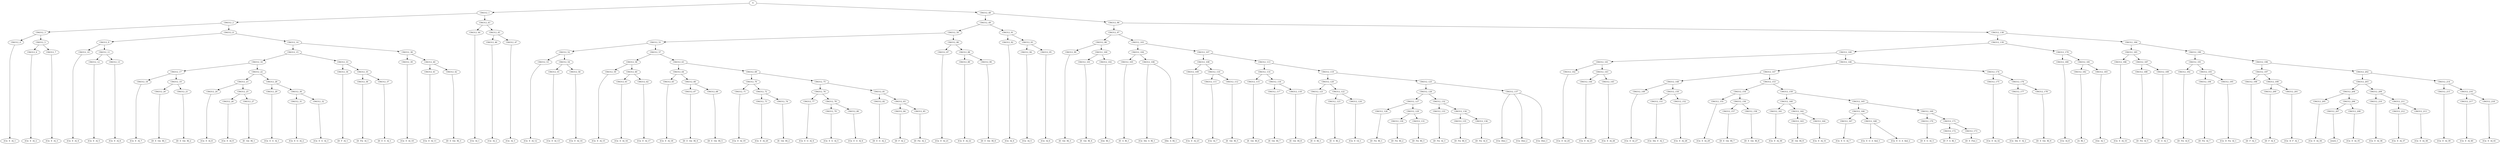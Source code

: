 digraph sample{
"S" -> "C84312_1";
"C84312_1" -> "C84312_2";
"C84312_2" -> "C84312_3";
"C84312_3" -> "C84312_4";
"C84312_4" -> "[Cis  E  A]_1";
"C84312_3" -> "C84312_5";
"C84312_5" -> "C84312_6";
"C84312_6" -> "[Cis  E  A]_2";
"C84312_5" -> "C84312_7";
"C84312_7" -> "[Cis  E  A]_3";
"C84312_2" -> "C84312_8";
"C84312_8" -> "C84312_9";
"C84312_9" -> "C84312_10";
"C84312_10" -> "[Cis  E  A]_4";
"C84312_9" -> "C84312_11";
"C84312_11" -> "C84312_12";
"C84312_12" -> "[Cis  E  A]_5";
"C84312_11" -> "C84312_13";
"C84312_13" -> "[Cis  E  A]_6";
"C84312_8" -> "C84312_14";
"C84312_14" -> "C84312_15";
"C84312_15" -> "C84312_16";
"C84312_16" -> "C84312_17";
"C84312_17" -> "C84312_18";
"C84312_18" -> "[Cis  E  A]_7";
"C84312_17" -> "C84312_19";
"C84312_19" -> "C84312_20";
"C84312_20" -> "[D  E  Gis  B]_1";
"C84312_19" -> "C84312_21";
"C84312_21" -> "[D  E  Gis  B]_2";
"C84312_16" -> "C84312_22";
"C84312_22" -> "C84312_23";
"C84312_23" -> "C84312_24";
"C84312_24" -> "[Cis  E  A]_8";
"C84312_23" -> "C84312_25";
"C84312_25" -> "C84312_26";
"C84312_26" -> "[Cis  E  A]_9";
"C84312_25" -> "C84312_27";
"C84312_27" -> "[E  Gis  B]_1";
"C84312_22" -> "C84312_28";
"C84312_28" -> "C84312_29";
"C84312_29" -> "[Cis  E  G  A]_1";
"C84312_28" -> "C84312_30";
"C84312_30" -> "C84312_31";
"C84312_31" -> "[Cis  E  G  A]_2";
"C84312_30" -> "C84312_32";
"C84312_32" -> "[Cis  E  G  A]_3";
"C84312_15" -> "C84312_33";
"C84312_33" -> "C84312_34";
"C84312_34" -> "[D  F  A]_1";
"C84312_33" -> "C84312_35";
"C84312_35" -> "C84312_36";
"C84312_36" -> "[D  Fis  A]_1";
"C84312_35" -> "C84312_37";
"C84312_37" -> "[D  E  G  A]_1";
"C84312_14" -> "C84312_38";
"C84312_38" -> "C84312_39";
"C84312_39" -> "[Cis  E  A]_10";
"C84312_38" -> "C84312_40";
"C84312_40" -> "C84312_41";
"C84312_41" -> "[Cis  E  A]_11";
"C84312_40" -> "C84312_42";
"C84312_42" -> "[D  E  Gis  B]_3";
"C84312_1" -> "C84312_43";
"C84312_43" -> "C84312_44";
"C84312_44" -> "[Cis  A]_1";
"C84312_43" -> "C84312_45";
"C84312_45" -> "C84312_46";
"C84312_46" -> "[Cis  A]_2";
"C84312_45" -> "C84312_47";
"C84312_47" -> "[Cis  A]_3";
"S" -> "C84312_48";
"C84312_48" -> "C84312_49";
"C84312_49" -> "C84312_50";
"C84312_50" -> "C84312_51";
"C84312_51" -> "C84312_52";
"C84312_52" -> "C84312_53";
"C84312_53" -> "[Cis  E  A]_12";
"C84312_52" -> "C84312_54";
"C84312_54" -> "C84312_55";
"C84312_55" -> "[Cis  E  A]_13";
"C84312_54" -> "C84312_56";
"C84312_56" -> "[Cis  E  A]_14";
"C84312_51" -> "C84312_57";
"C84312_57" -> "C84312_58";
"C84312_58" -> "C84312_59";
"C84312_59" -> "[Cis  E  A]_15";
"C84312_58" -> "C84312_60";
"C84312_60" -> "C84312_61";
"C84312_61" -> "[Cis  E  A]_16";
"C84312_60" -> "C84312_62";
"C84312_62" -> "[Cis  E  A]_17";
"C84312_57" -> "C84312_63";
"C84312_63" -> "C84312_64";
"C84312_64" -> "C84312_65";
"C84312_65" -> "[Cis  E  A]_18";
"C84312_64" -> "C84312_66";
"C84312_66" -> "C84312_67";
"C84312_67" -> "[D  E  Gis  B]_4";
"C84312_66" -> "C84312_68";
"C84312_68" -> "[D  E  Gis  B]_5";
"C84312_63" -> "C84312_69";
"C84312_69" -> "C84312_70";
"C84312_70" -> "C84312_71";
"C84312_71" -> "[Cis  E  A]_19";
"C84312_70" -> "C84312_72";
"C84312_72" -> "C84312_73";
"C84312_73" -> "[Cis  E  A]_20";
"C84312_72" -> "C84312_74";
"C84312_74" -> "[E  Gis  B]_2";
"C84312_69" -> "C84312_75";
"C84312_75" -> "C84312_76";
"C84312_76" -> "C84312_77";
"C84312_77" -> "[Cis  E  G  A]_4";
"C84312_76" -> "C84312_78";
"C84312_78" -> "C84312_79";
"C84312_79" -> "[Cis  E  G  A]_5";
"C84312_78" -> "C84312_80";
"C84312_80" -> "[Cis  E  G  A]_6";
"C84312_75" -> "C84312_81";
"C84312_81" -> "C84312_82";
"C84312_82" -> "[D  E  G  A]_2";
"C84312_81" -> "C84312_83";
"C84312_83" -> "C84312_84";
"C84312_84" -> "[D  F  A]_2";
"C84312_83" -> "C84312_85";
"C84312_85" -> "[D  Fis  A]_2";
"C84312_50" -> "C84312_86";
"C84312_86" -> "C84312_87";
"C84312_87" -> "[Cis  E  A]_21";
"C84312_86" -> "C84312_88";
"C84312_88" -> "C84312_89";
"C84312_89" -> "[Cis  E  A]_22";
"C84312_88" -> "C84312_90";
"C84312_90" -> "[D  E  Gis  B]_6";
"C84312_49" -> "C84312_91";
"C84312_91" -> "C84312_92";
"C84312_92" -> "[Cis  A]_4";
"C84312_91" -> "C84312_93";
"C84312_93" -> "C84312_94";
"C84312_94" -> "[Cis  A]_5";
"C84312_93" -> "C84312_95";
"C84312_95" -> "[Cis  A]_6";
"C84312_48" -> "C84312_96";
"C84312_96" -> "C84312_97";
"C84312_97" -> "C84312_98";
"C84312_98" -> "C84312_99";
"C84312_99" -> "[E  Gis  B]_3";
"C84312_98" -> "C84312_100";
"C84312_100" -> "C84312_101";
"C84312_101" -> "[E  Gis  B]_4";
"C84312_100" -> "C84312_102";
"C84312_102" -> "[Gis  B]_1";
"C84312_97" -> "C84312_103";
"C84312_103" -> "C84312_104";
"C84312_104" -> "C84312_105";
"C84312_105" -> "[E  A  B]_1";
"C84312_104" -> "C84312_106";
"C84312_106" -> "[Cis  Dis  A  B]_1";
"C84312_106" -> "[Dis  A  B]_1";
"C84312_103" -> "C84312_107";
"C84312_107" -> "C84312_108";
"C84312_108" -> "C84312_109";
"C84312_109" -> "[Cis  E  A]_23";
"C84312_108" -> "C84312_110";
"C84312_110" -> "C84312_111";
"C84312_111" -> "[Cis  A]_7";
"C84312_110" -> "C84312_112";
"C84312_112" -> "[E  Gis  B]_5";
"C84312_107" -> "C84312_113";
"C84312_113" -> "C84312_114";
"C84312_114" -> "C84312_115";
"C84312_115" -> "[E  Gis  B]_6";
"C84312_114" -> "C84312_116";
"C84312_116" -> "C84312_117";
"C84312_117" -> "[E  Gis  B]_7";
"C84312_116" -> "C84312_118";
"C84312_118" -> "[E  Gis  B]_8";
"C84312_113" -> "C84312_119";
"C84312_119" -> "C84312_120";
"C84312_120" -> "C84312_121";
"C84312_121" -> "[E  G  B]_1";
"C84312_120" -> "C84312_122";
"C84312_122" -> "C84312_123";
"C84312_123" -> "[E  G  B]_2";
"C84312_122" -> "C84312_124";
"C84312_124" -> "[Cis  E  G]_1";
"C84312_119" -> "C84312_125";
"C84312_125" -> "C84312_126";
"C84312_126" -> "C84312_127";
"C84312_127" -> "C84312_128";
"C84312_128" -> "[D  Fis  B]_1";
"C84312_127" -> "C84312_129";
"C84312_129" -> "C84312_130";
"C84312_130" -> "[D  Fis  B]_2";
"C84312_129" -> "C84312_131";
"C84312_131" -> "[D  Fis  B]_3";
"C84312_126" -> "C84312_132";
"C84312_132" -> "C84312_133";
"C84312_133" -> "[D  Fis  A]_3";
"C84312_132" -> "C84312_134";
"C84312_134" -> "C84312_135";
"C84312_135" -> "[D  Fis  B]_4";
"C84312_134" -> "C84312_136";
"C84312_136" -> "[D  Fis  A]_4";
"C84312_125" -> "C84312_137";
"C84312_137" -> "[Cis  Dis]_1";
"C84312_137" -> "[Cis  Dis]_2";
"C84312_137" -> "[Cis  Dis]_3";
"C84312_96" -> "C84312_138";
"C84312_138" -> "C84312_139";
"C84312_139" -> "C84312_140";
"C84312_140" -> "C84312_141";
"C84312_141" -> "C84312_142";
"C84312_142" -> "[Cis  E  A]_24";
"C84312_141" -> "C84312_143";
"C84312_143" -> "C84312_144";
"C84312_144" -> "[Cis  E  A]_25";
"C84312_143" -> "C84312_145";
"C84312_145" -> "[Cis  E  A]_26";
"C84312_140" -> "C84312_146";
"C84312_146" -> "C84312_147";
"C84312_147" -> "C84312_148";
"C84312_148" -> "C84312_149";
"C84312_149" -> "[Cis  E  A]_27";
"C84312_148" -> "C84312_150";
"C84312_150" -> "C84312_151";
"C84312_151" -> "[Cis  Dis  E  A]_1";
"C84312_150" -> "C84312_152";
"C84312_152" -> "[Cis  E  A]_28";
"C84312_147" -> "C84312_153";
"C84312_153" -> "C84312_154";
"C84312_154" -> "C84312_155";
"C84312_155" -> "[Cis  E  A]_29";
"C84312_154" -> "C84312_156";
"C84312_156" -> "C84312_157";
"C84312_157" -> "[D  E  Gis  B]_7";
"C84312_156" -> "C84312_158";
"C84312_158" -> "[D  E  Gis  B]_8";
"C84312_153" -> "C84312_159";
"C84312_159" -> "C84312_160";
"C84312_160" -> "C84312_161";
"C84312_161" -> "[Cis  E  A]_30";
"C84312_160" -> "C84312_162";
"C84312_162" -> "C84312_163";
"C84312_163" -> "[E  Gis  B]_9";
"C84312_162" -> "C84312_164";
"C84312_164" -> "[Cis  E  A]_31";
"C84312_159" -> "C84312_165";
"C84312_165" -> "C84312_166";
"C84312_166" -> "C84312_167";
"C84312_167" -> "[Cis  E  G  A]_7";
"C84312_166" -> "C84312_168";
"C84312_168" -> "[Cis  E  G  A  Ais]_1";
"C84312_168" -> "[Cis  E  G  A  Ais]_2";
"C84312_165" -> "C84312_169";
"C84312_169" -> "C84312_170";
"C84312_170" -> "[D  E  G  A]_3";
"C84312_169" -> "C84312_171";
"C84312_171" -> "C84312_172";
"C84312_172" -> "[D  F  A  B]_1";
"C84312_171" -> "C84312_173";
"C84312_173" -> "[D  E  Fis]_1";
"C84312_146" -> "C84312_174";
"C84312_174" -> "C84312_175";
"C84312_175" -> "[Cis  E  A]_32";
"C84312_174" -> "C84312_176";
"C84312_176" -> "C84312_177";
"C84312_177" -> "[Cis  Dis  E  A]_2";
"C84312_176" -> "C84312_178";
"C84312_178" -> "[D  E  Gis  B]_9";
"C84312_139" -> "C84312_179";
"C84312_179" -> "C84312_180";
"C84312_180" -> "[Cis  A]_8";
"C84312_179" -> "C84312_181";
"C84312_181" -> "C84312_182";
"C84312_182" -> "[A  B]_1";
"C84312_181" -> "C84312_183";
"C84312_183" -> "[Gis  A]_1";
"C84312_138" -> "C84312_184";
"C84312_184" -> "C84312_185";
"C84312_185" -> "C84312_186";
"C84312_186" -> "[Cis  E  A]_33";
"C84312_185" -> "C84312_187";
"C84312_187" -> "C84312_188";
"C84312_188" -> "[D  Fis  A]_5";
"C84312_187" -> "C84312_189";
"C84312_189" -> "[E  G  A]_1";
"C84312_184" -> "C84312_190";
"C84312_190" -> "C84312_191";
"C84312_191" -> "C84312_192";
"C84312_192" -> "[D  Fis  A]_6";
"C84312_191" -> "C84312_193";
"C84312_193" -> "C84312_194";
"C84312_194" -> "[D  Fis  A]_7";
"C84312_193" -> "C84312_195";
"C84312_195" -> "[Cis  D  Fis  A]_1";
"C84312_190" -> "C84312_196";
"C84312_196" -> "C84312_197";
"C84312_197" -> "C84312_198";
"C84312_198" -> "[D  F  A]_3";
"C84312_197" -> "C84312_199";
"C84312_199" -> "C84312_200";
"C84312_200" -> "[D  F  A]_4";
"C84312_199" -> "C84312_201";
"C84312_201" -> "[Cis  D  F  A]_1";
"C84312_196" -> "C84312_202";
"C84312_202" -> "C84312_203";
"C84312_203" -> "C84312_204";
"C84312_204" -> "C84312_205";
"C84312_205" -> "[Cis  E  A]_34";
"C84312_204" -> "C84312_206";
"C84312_206" -> "C84312_207";
"C84312_207" -> "[rest]_1";
"C84312_206" -> "C84312_208";
"C84312_208" -> "[Cis  E  A]_35";
"C84312_203" -> "C84312_209";
"C84312_209" -> "C84312_210";
"C84312_210" -> "[Cis  E  A]_36";
"C84312_209" -> "C84312_211";
"C84312_211" -> "C84312_212";
"C84312_212" -> "[Cis  E  A]_37";
"C84312_211" -> "C84312_213";
"C84312_213" -> "[Cis  E  A]_38";
"C84312_202" -> "C84312_214";
"C84312_214" -> "C84312_215";
"C84312_215" -> "[Cis  E  A]_39";
"C84312_214" -> "C84312_216";
"C84312_216" -> "C84312_217";
"C84312_217" -> "[Cis  E  A]_40";
"C84312_216" -> "C84312_218";
"C84312_218" -> "[Cis  E  A]_41";

{rank = min; "S";}
{rank = same; "C84312_1"; "C84312_48";}
{rank = same; "C84312_2"; "C84312_43"; "C84312_49"; "C84312_96";}
{rank = same; "C84312_3"; "C84312_8"; "C84312_44"; "C84312_45"; "C84312_50"; "C84312_91"; "C84312_97"; "C84312_138";}
{rank = same; "C84312_4"; "C84312_5"; "C84312_9"; "C84312_14"; "C84312_46"; "C84312_47"; "C84312_51"; "C84312_86"; "C84312_92"; "C84312_93"; "C84312_98"; "C84312_103"; "C84312_139"; "C84312_184";}
{rank = same; "C84312_6"; "C84312_7"; "C84312_10"; "C84312_11"; "C84312_15"; "C84312_38"; "C84312_52"; "C84312_57"; "C84312_87"; "C84312_88"; "C84312_94"; "C84312_95"; "C84312_99"; "C84312_100"; "C84312_104"; "C84312_107"; "C84312_140"; "C84312_179"; "C84312_185"; "C84312_190";}
{rank = same; "C84312_12"; "C84312_13"; "C84312_16"; "C84312_33"; "C84312_39"; "C84312_40"; "C84312_53"; "C84312_54"; "C84312_58"; "C84312_63"; "C84312_89"; "C84312_90"; "C84312_101"; "C84312_102"; "C84312_105"; "C84312_106"; "C84312_108"; "C84312_113"; "C84312_141"; "C84312_146"; "C84312_180"; "C84312_181"; "C84312_186"; "C84312_187"; "C84312_191"; "C84312_196";}
{rank = same; "C84312_17"; "C84312_22"; "C84312_34"; "C84312_35"; "C84312_41"; "C84312_42"; "C84312_55"; "C84312_56"; "C84312_59"; "C84312_60"; "C84312_64"; "C84312_69"; "C84312_109"; "C84312_110"; "C84312_114"; "C84312_119"; "C84312_142"; "C84312_143"; "C84312_147"; "C84312_174"; "C84312_182"; "C84312_183"; "C84312_188"; "C84312_189"; "C84312_192"; "C84312_193"; "C84312_197"; "C84312_202";}
{rank = same; "C84312_18"; "C84312_19"; "C84312_23"; "C84312_28"; "C84312_36"; "C84312_37"; "C84312_61"; "C84312_62"; "C84312_65"; "C84312_66"; "C84312_70"; "C84312_75"; "C84312_111"; "C84312_112"; "C84312_115"; "C84312_116"; "C84312_120"; "C84312_125"; "C84312_144"; "C84312_145"; "C84312_148"; "C84312_153"; "C84312_175"; "C84312_176"; "C84312_194"; "C84312_195"; "C84312_198"; "C84312_199"; "C84312_203"; "C84312_214";}
{rank = same; "C84312_20"; "C84312_21"; "C84312_24"; "C84312_25"; "C84312_29"; "C84312_30"; "C84312_67"; "C84312_68"; "C84312_71"; "C84312_72"; "C84312_76"; "C84312_81"; "C84312_117"; "C84312_118"; "C84312_121"; "C84312_122"; "C84312_126"; "C84312_137"; "C84312_149"; "C84312_150"; "C84312_154"; "C84312_159"; "C84312_177"; "C84312_178"; "C84312_200"; "C84312_201"; "C84312_204"; "C84312_209"; "C84312_215"; "C84312_216";}
{rank = same; "C84312_26"; "C84312_27"; "C84312_31"; "C84312_32"; "C84312_73"; "C84312_74"; "C84312_77"; "C84312_78"; "C84312_82"; "C84312_83"; "C84312_123"; "C84312_124"; "C84312_127"; "C84312_132"; "C84312_151"; "C84312_152"; "C84312_155"; "C84312_156"; "C84312_160"; "C84312_165"; "C84312_205"; "C84312_206"; "C84312_210"; "C84312_211"; "C84312_217"; "C84312_218";}
{rank = same; "C84312_79"; "C84312_80"; "C84312_84"; "C84312_85"; "C84312_128"; "C84312_129"; "C84312_133"; "C84312_134"; "C84312_157"; "C84312_158"; "C84312_161"; "C84312_162"; "C84312_166"; "C84312_169"; "C84312_207"; "C84312_208"; "C84312_212"; "C84312_213";}
{rank = same; "C84312_130"; "C84312_131"; "C84312_135"; "C84312_136"; "C84312_163"; "C84312_164"; "C84312_167"; "C84312_168"; "C84312_170"; "C84312_171";}
{rank = same; "C84312_172"; "C84312_173";}
{rank = same; "[A  B]_1"; "[Cis  A]_1"; "[Cis  A]_2"; "[Cis  A]_3"; "[Cis  A]_4"; "[Cis  A]_5"; "[Cis  A]_6"; "[Cis  A]_7"; "[Cis  A]_8"; "[Cis  D  F  A]_1"; "[Cis  D  Fis  A]_1"; "[Cis  Dis  A  B]_1"; "[Cis  Dis  E  A]_1"; "[Cis  Dis  E  A]_2"; "[Cis  Dis]_1"; "[Cis  Dis]_2"; "[Cis  Dis]_3"; "[Cis  E  A]_1"; "[Cis  E  A]_2"; "[Cis  E  A]_3"; "[Cis  E  A]_4"; "[Cis  E  A]_5"; "[Cis  E  A]_6"; "[Cis  E  A]_7"; "[Cis  E  A]_8"; "[Cis  E  A]_9"; "[Cis  E  A]_10"; "[Cis  E  A]_11"; "[Cis  E  A]_12"; "[Cis  E  A]_13"; "[Cis  E  A]_14"; "[Cis  E  A]_15"; "[Cis  E  A]_16"; "[Cis  E  A]_17"; "[Cis  E  A]_18"; "[Cis  E  A]_19"; "[Cis  E  A]_20"; "[Cis  E  A]_21"; "[Cis  E  A]_22"; "[Cis  E  A]_23"; "[Cis  E  A]_24"; "[Cis  E  A]_25"; "[Cis  E  A]_26"; "[Cis  E  A]_27"; "[Cis  E  A]_28"; "[Cis  E  A]_29"; "[Cis  E  A]_30"; "[Cis  E  A]_31"; "[Cis  E  A]_32"; "[Cis  E  A]_33"; "[Cis  E  A]_34"; "[Cis  E  A]_35"; "[Cis  E  A]_36"; "[Cis  E  A]_37"; "[Cis  E  A]_38"; "[Cis  E  A]_39"; "[Cis  E  A]_40"; "[Cis  E  A]_41"; "[Cis  E  G  A  Ais]_1"; "[Cis  E  G  A  Ais]_2"; "[Cis  E  G  A]_1"; "[Cis  E  G  A]_2"; "[Cis  E  G  A]_3"; "[Cis  E  G  A]_4"; "[Cis  E  G  A]_5"; "[Cis  E  G  A]_6"; "[Cis  E  G  A]_7"; "[Cis  E  G]_1"; "[D  E  Fis]_1"; "[D  E  G  A]_1"; "[D  E  G  A]_2"; "[D  E  G  A]_3"; "[D  E  Gis  B]_1"; "[D  E  Gis  B]_2"; "[D  E  Gis  B]_3"; "[D  E  Gis  B]_4"; "[D  E  Gis  B]_5"; "[D  E  Gis  B]_6"; "[D  E  Gis  B]_7"; "[D  E  Gis  B]_8"; "[D  E  Gis  B]_9"; "[D  F  A  B]_1"; "[D  F  A]_1"; "[D  F  A]_2"; "[D  F  A]_3"; "[D  F  A]_4"; "[D  Fis  A]_1"; "[D  Fis  A]_2"; "[D  Fis  A]_3"; "[D  Fis  A]_4"; "[D  Fis  A]_5"; "[D  Fis  A]_6"; "[D  Fis  A]_7"; "[D  Fis  B]_1"; "[D  Fis  B]_2"; "[D  Fis  B]_3"; "[D  Fis  B]_4"; "[Dis  A  B]_1"; "[E  A  B]_1"; "[E  G  A]_1"; "[E  G  B]_1"; "[E  G  B]_2"; "[E  Gis  B]_1"; "[E  Gis  B]_2"; "[E  Gis  B]_3"; "[E  Gis  B]_4"; "[E  Gis  B]_5"; "[E  Gis  B]_6"; "[E  Gis  B]_7"; "[E  Gis  B]_8"; "[E  Gis  B]_9"; "[Gis  A]_1"; "[Gis  B]_1"; "[rest]_1";}
}